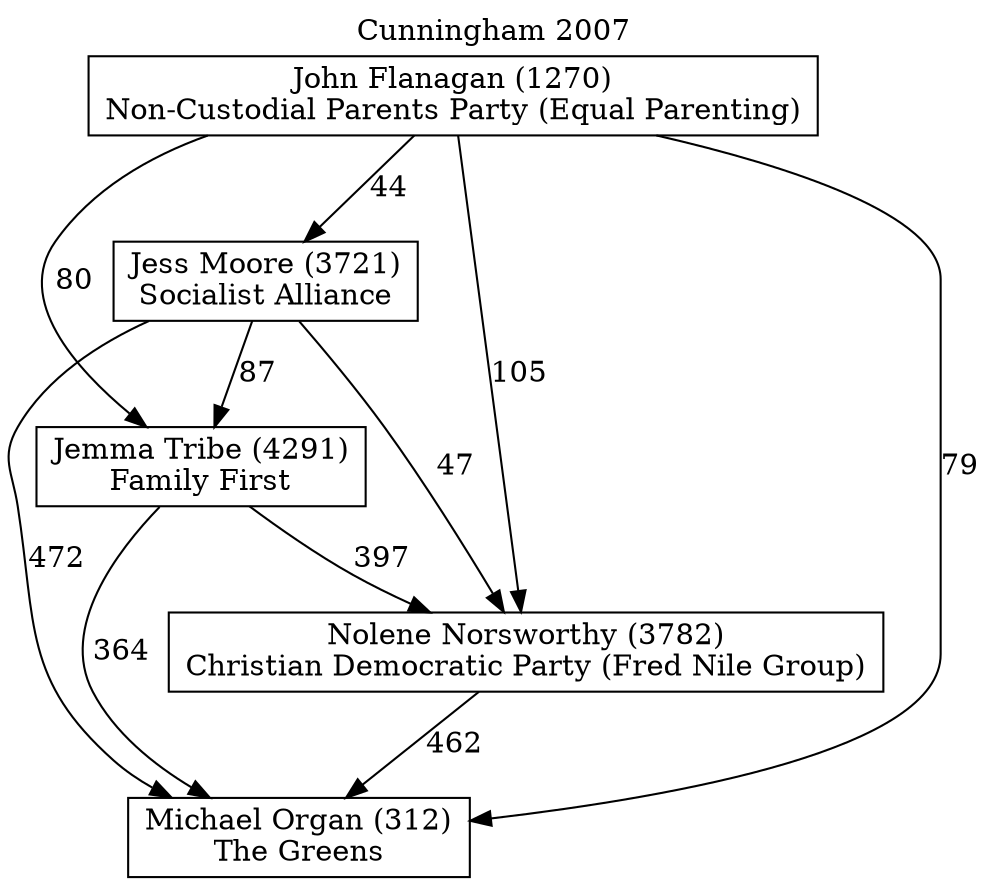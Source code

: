 // House preference flow
digraph "Michael Organ (312)_Cunningham_2007" {
	graph [label="Cunningham 2007" labelloc=t mclimit=10]
	node [shape=box]
	"Michael Organ (312)" [label="Michael Organ (312)
The Greens"]
	"Nolene Norsworthy (3782)" [label="Nolene Norsworthy (3782)
Christian Democratic Party (Fred Nile Group)"]
	"Jemma Tribe (4291)" [label="Jemma Tribe (4291)
Family First"]
	"Jess Moore (3721)" [label="Jess Moore (3721)
Socialist Alliance"]
	"John Flanagan (1270)" [label="John Flanagan (1270)
Non-Custodial Parents Party (Equal Parenting)"]
	"Michael Organ (312)" [label="Michael Organ (312)
The Greens"]
	"Jemma Tribe (4291)" [label="Jemma Tribe (4291)
Family First"]
	"Jess Moore (3721)" [label="Jess Moore (3721)
Socialist Alliance"]
	"John Flanagan (1270)" [label="John Flanagan (1270)
Non-Custodial Parents Party (Equal Parenting)"]
	"Michael Organ (312)" [label="Michael Organ (312)
The Greens"]
	"Jess Moore (3721)" [label="Jess Moore (3721)
Socialist Alliance"]
	"John Flanagan (1270)" [label="John Flanagan (1270)
Non-Custodial Parents Party (Equal Parenting)"]
	"Michael Organ (312)" [label="Michael Organ (312)
The Greens"]
	"John Flanagan (1270)" [label="John Flanagan (1270)
Non-Custodial Parents Party (Equal Parenting)"]
	"John Flanagan (1270)" [label="John Flanagan (1270)
Non-Custodial Parents Party (Equal Parenting)"]
	"Jess Moore (3721)" [label="Jess Moore (3721)
Socialist Alliance"]
	"John Flanagan (1270)" [label="John Flanagan (1270)
Non-Custodial Parents Party (Equal Parenting)"]
	"John Flanagan (1270)" [label="John Flanagan (1270)
Non-Custodial Parents Party (Equal Parenting)"]
	"Jemma Tribe (4291)" [label="Jemma Tribe (4291)
Family First"]
	"Jess Moore (3721)" [label="Jess Moore (3721)
Socialist Alliance"]
	"John Flanagan (1270)" [label="John Flanagan (1270)
Non-Custodial Parents Party (Equal Parenting)"]
	"Jemma Tribe (4291)" [label="Jemma Tribe (4291)
Family First"]
	"John Flanagan (1270)" [label="John Flanagan (1270)
Non-Custodial Parents Party (Equal Parenting)"]
	"John Flanagan (1270)" [label="John Flanagan (1270)
Non-Custodial Parents Party (Equal Parenting)"]
	"Jess Moore (3721)" [label="Jess Moore (3721)
Socialist Alliance"]
	"John Flanagan (1270)" [label="John Flanagan (1270)
Non-Custodial Parents Party (Equal Parenting)"]
	"John Flanagan (1270)" [label="John Flanagan (1270)
Non-Custodial Parents Party (Equal Parenting)"]
	"Nolene Norsworthy (3782)" [label="Nolene Norsworthy (3782)
Christian Democratic Party (Fred Nile Group)"]
	"Jemma Tribe (4291)" [label="Jemma Tribe (4291)
Family First"]
	"Jess Moore (3721)" [label="Jess Moore (3721)
Socialist Alliance"]
	"John Flanagan (1270)" [label="John Flanagan (1270)
Non-Custodial Parents Party (Equal Parenting)"]
	"Nolene Norsworthy (3782)" [label="Nolene Norsworthy (3782)
Christian Democratic Party (Fred Nile Group)"]
	"Jess Moore (3721)" [label="Jess Moore (3721)
Socialist Alliance"]
	"John Flanagan (1270)" [label="John Flanagan (1270)
Non-Custodial Parents Party (Equal Parenting)"]
	"Nolene Norsworthy (3782)" [label="Nolene Norsworthy (3782)
Christian Democratic Party (Fred Nile Group)"]
	"John Flanagan (1270)" [label="John Flanagan (1270)
Non-Custodial Parents Party (Equal Parenting)"]
	"John Flanagan (1270)" [label="John Flanagan (1270)
Non-Custodial Parents Party (Equal Parenting)"]
	"Jess Moore (3721)" [label="Jess Moore (3721)
Socialist Alliance"]
	"John Flanagan (1270)" [label="John Flanagan (1270)
Non-Custodial Parents Party (Equal Parenting)"]
	"John Flanagan (1270)" [label="John Flanagan (1270)
Non-Custodial Parents Party (Equal Parenting)"]
	"Jemma Tribe (4291)" [label="Jemma Tribe (4291)
Family First"]
	"Jess Moore (3721)" [label="Jess Moore (3721)
Socialist Alliance"]
	"John Flanagan (1270)" [label="John Flanagan (1270)
Non-Custodial Parents Party (Equal Parenting)"]
	"Jemma Tribe (4291)" [label="Jemma Tribe (4291)
Family First"]
	"John Flanagan (1270)" [label="John Flanagan (1270)
Non-Custodial Parents Party (Equal Parenting)"]
	"John Flanagan (1270)" [label="John Flanagan (1270)
Non-Custodial Parents Party (Equal Parenting)"]
	"Jess Moore (3721)" [label="Jess Moore (3721)
Socialist Alliance"]
	"John Flanagan (1270)" [label="John Flanagan (1270)
Non-Custodial Parents Party (Equal Parenting)"]
	"John Flanagan (1270)" [label="John Flanagan (1270)
Non-Custodial Parents Party (Equal Parenting)"]
	"Nolene Norsworthy (3782)" -> "Michael Organ (312)" [label=462]
	"Jemma Tribe (4291)" -> "Nolene Norsworthy (3782)" [label=397]
	"Jess Moore (3721)" -> "Jemma Tribe (4291)" [label=87]
	"John Flanagan (1270)" -> "Jess Moore (3721)" [label=44]
	"Jemma Tribe (4291)" -> "Michael Organ (312)" [label=364]
	"Jess Moore (3721)" -> "Michael Organ (312)" [label=472]
	"John Flanagan (1270)" -> "Michael Organ (312)" [label=79]
	"John Flanagan (1270)" -> "Jemma Tribe (4291)" [label=80]
	"Jess Moore (3721)" -> "Nolene Norsworthy (3782)" [label=47]
	"John Flanagan (1270)" -> "Nolene Norsworthy (3782)" [label=105]
}
